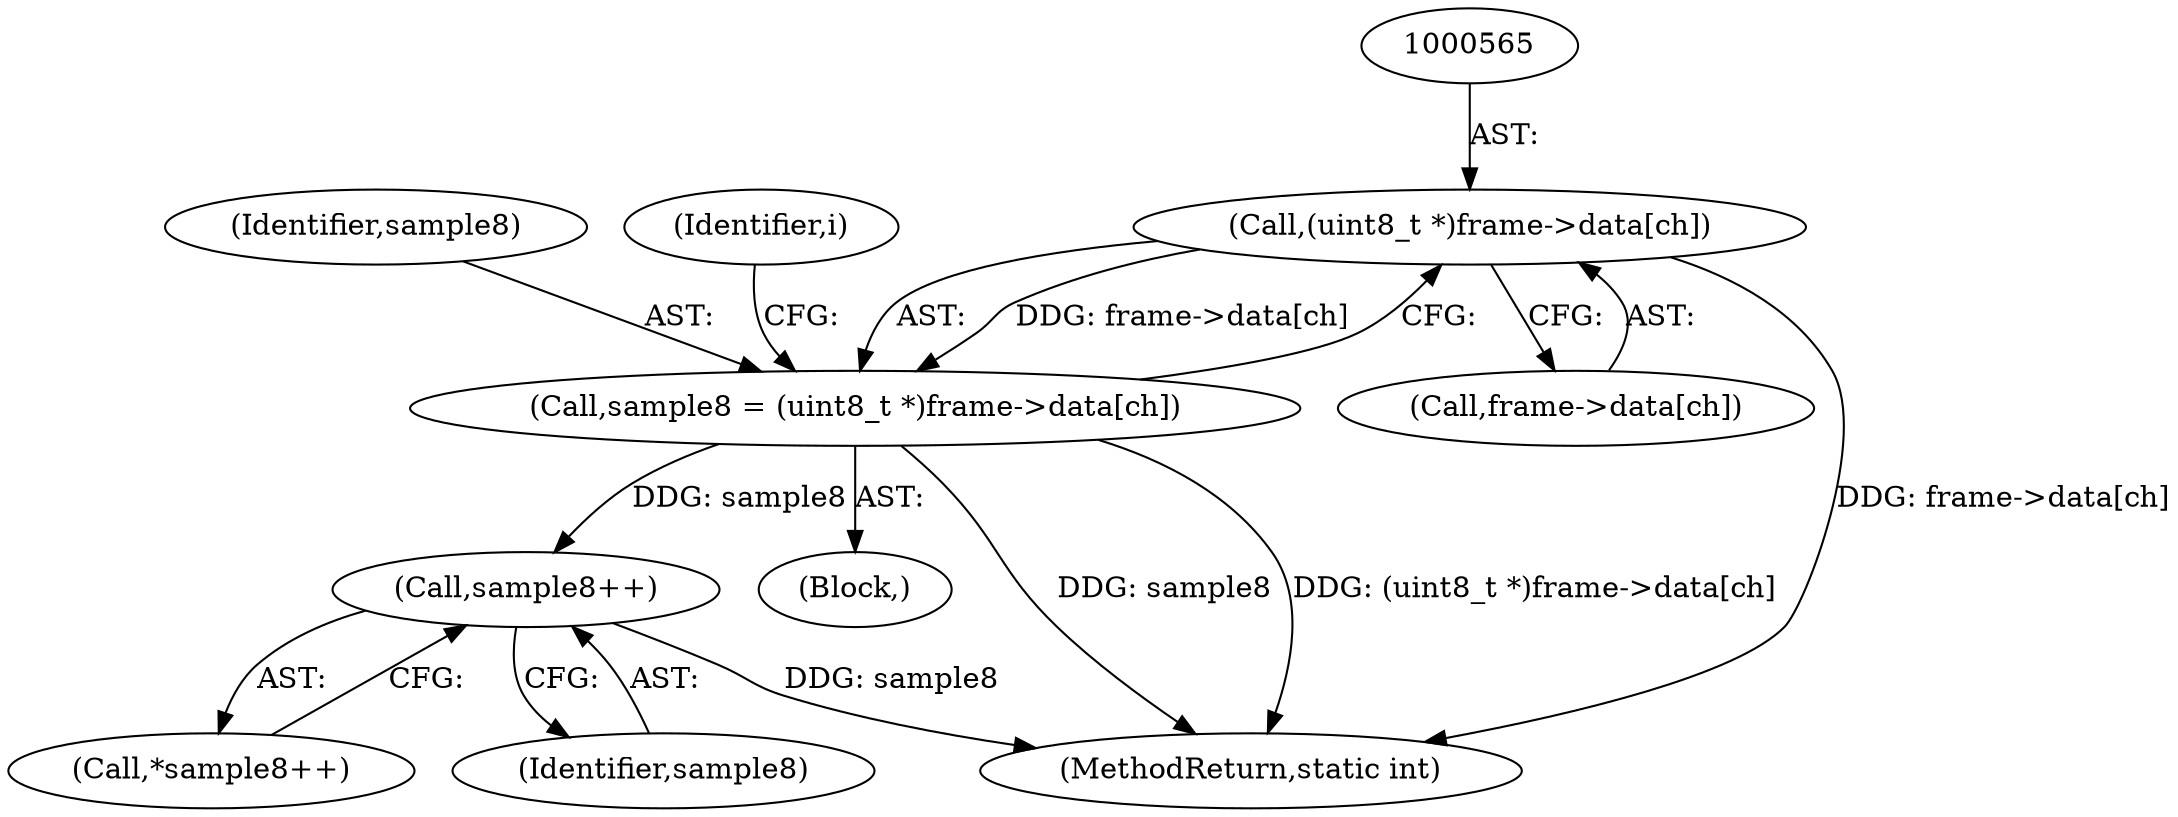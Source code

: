 digraph "0_FFmpeg_ba4beaf6149f7241c8bd85fe853318c2f6837ad0@array" {
"1000564" [label="(Call,(uint8_t *)frame->data[ch])"];
"1000562" [label="(Call,sample8 = (uint8_t *)frame->data[ch])"];
"1000582" [label="(Call,sample8++)"];
"1000581" [label="(Call,*sample8++)"];
"1000566" [label="(Call,frame->data[ch])"];
"1000583" [label="(Identifier,sample8)"];
"1000564" [label="(Call,(uint8_t *)frame->data[ch])"];
"1000561" [label="(Block,)"];
"1000562" [label="(Call,sample8 = (uint8_t *)frame->data[ch])"];
"1000703" [label="(MethodReturn,static int)"];
"1000563" [label="(Identifier,sample8)"];
"1000582" [label="(Call,sample8++)"];
"1000573" [label="(Identifier,i)"];
"1000564" -> "1000562"  [label="AST: "];
"1000564" -> "1000566"  [label="CFG: "];
"1000565" -> "1000564"  [label="AST: "];
"1000566" -> "1000564"  [label="AST: "];
"1000562" -> "1000564"  [label="CFG: "];
"1000564" -> "1000703"  [label="DDG: frame->data[ch]"];
"1000564" -> "1000562"  [label="DDG: frame->data[ch]"];
"1000562" -> "1000561"  [label="AST: "];
"1000563" -> "1000562"  [label="AST: "];
"1000573" -> "1000562"  [label="CFG: "];
"1000562" -> "1000703"  [label="DDG: sample8"];
"1000562" -> "1000703"  [label="DDG: (uint8_t *)frame->data[ch]"];
"1000562" -> "1000582"  [label="DDG: sample8"];
"1000582" -> "1000581"  [label="AST: "];
"1000582" -> "1000583"  [label="CFG: "];
"1000583" -> "1000582"  [label="AST: "];
"1000581" -> "1000582"  [label="CFG: "];
"1000582" -> "1000703"  [label="DDG: sample8"];
}
